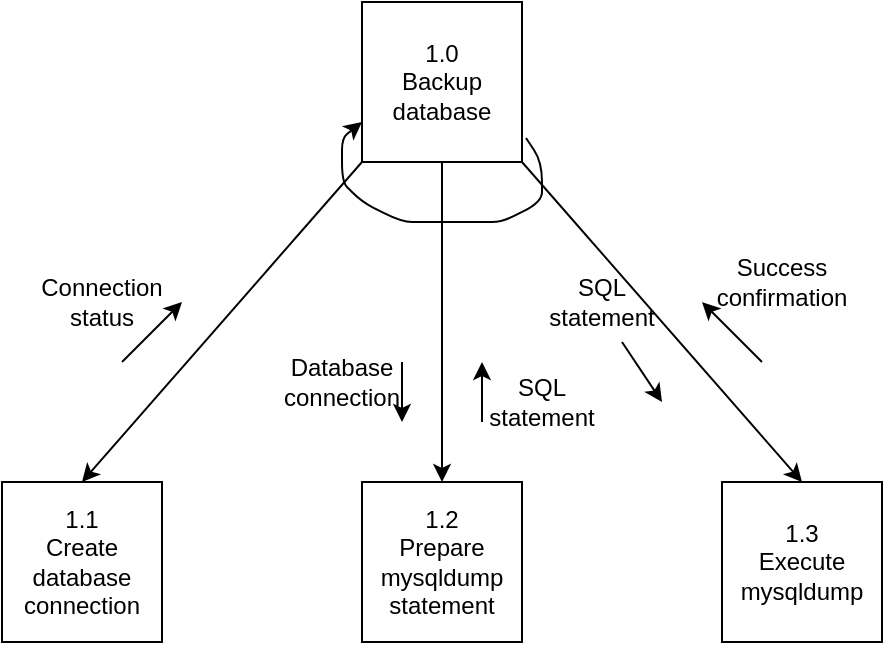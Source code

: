 <mxfile version="12.6.4" type="github"><diagram id="xe06HkWHHzPFj2pmdTzM" name="Page-1"><mxGraphModel dx="1102" dy="614" grid="1" gridSize="10" guides="1" tooltips="1" connect="1" arrows="1" fold="1" page="1" pageScale="1" pageWidth="850" pageHeight="1100" math="0" shadow="0"><root><mxCell id="0"/><mxCell id="1" parent="0"/><mxCell id="B_6eMQajW9eaSPTZJHrz-2" value="1.1&lt;br&gt;Create database connection" style="whiteSpace=wrap;html=1;aspect=fixed;" vertex="1" parent="1"><mxGeometry x="200" y="320" width="80" height="80" as="geometry"/></mxCell><mxCell id="B_6eMQajW9eaSPTZJHrz-4" value="1.0&lt;br&gt;Backup database" style="whiteSpace=wrap;html=1;aspect=fixed;" vertex="1" parent="1"><mxGeometry x="380" y="80" width="80" height="80" as="geometry"/></mxCell><mxCell id="B_6eMQajW9eaSPTZJHrz-5" value="1.3&lt;br&gt;Execute mysqldump" style="whiteSpace=wrap;html=1;aspect=fixed;" vertex="1" parent="1"><mxGeometry x="560" y="320" width="80" height="80" as="geometry"/></mxCell><mxCell id="B_6eMQajW9eaSPTZJHrz-12" value="" style="endArrow=classic;html=1;entryX=0.5;entryY=0;entryDx=0;entryDy=0;exitX=0;exitY=1;exitDx=0;exitDy=0;" edge="1" parent="1" source="B_6eMQajW9eaSPTZJHrz-4" target="B_6eMQajW9eaSPTZJHrz-2"><mxGeometry width="50" height="50" relative="1" as="geometry"><mxPoint x="400" y="230" as="sourcePoint"/><mxPoint x="450" y="180" as="targetPoint"/></mxGeometry></mxCell><mxCell id="B_6eMQajW9eaSPTZJHrz-13" value="" style="endArrow=classic;html=1;entryX=0.5;entryY=0;entryDx=0;entryDy=0;exitX=1;exitY=1;exitDx=0;exitDy=0;" edge="1" parent="1" source="B_6eMQajW9eaSPTZJHrz-4" target="B_6eMQajW9eaSPTZJHrz-5"><mxGeometry width="50" height="50" relative="1" as="geometry"><mxPoint x="570" y="230" as="sourcePoint"/><mxPoint x="620" y="180" as="targetPoint"/></mxGeometry></mxCell><mxCell id="B_6eMQajW9eaSPTZJHrz-15" value="" style="endArrow=classic;html=1;" edge="1" parent="1"><mxGeometry width="50" height="50" relative="1" as="geometry"><mxPoint x="260" y="260" as="sourcePoint"/><mxPoint x="290" y="230" as="targetPoint"/></mxGeometry></mxCell><mxCell id="B_6eMQajW9eaSPTZJHrz-16" value="" style="endArrow=classic;html=1;" edge="1" parent="1"><mxGeometry width="50" height="50" relative="1" as="geometry"><mxPoint x="580" y="260" as="sourcePoint"/><mxPoint x="550" y="230" as="targetPoint"/></mxGeometry></mxCell><mxCell id="B_6eMQajW9eaSPTZJHrz-17" value="" style="endArrow=classic;html=1;" edge="1" parent="1"><mxGeometry width="50" height="50" relative="1" as="geometry"><mxPoint x="510" y="250" as="sourcePoint"/><mxPoint x="530" y="280" as="targetPoint"/></mxGeometry></mxCell><mxCell id="B_6eMQajW9eaSPTZJHrz-20" value="Connection&lt;br&gt;status" style="text;html=1;strokeColor=none;fillColor=none;align=center;verticalAlign=middle;whiteSpace=wrap;rounded=0;" vertex="1" parent="1"><mxGeometry x="210" y="220" width="80" height="20" as="geometry"/></mxCell><mxCell id="B_6eMQajW9eaSPTZJHrz-21" value="SQL statement" style="text;html=1;strokeColor=none;fillColor=none;align=center;verticalAlign=middle;whiteSpace=wrap;rounded=0;" vertex="1" parent="1"><mxGeometry x="480" y="220" width="40" height="20" as="geometry"/></mxCell><mxCell id="B_6eMQajW9eaSPTZJHrz-22" value="Success confirmation" style="text;html=1;strokeColor=none;fillColor=none;align=center;verticalAlign=middle;whiteSpace=wrap;rounded=0;" vertex="1" parent="1"><mxGeometry x="570" y="210" width="40" height="20" as="geometry"/></mxCell><mxCell id="B_6eMQajW9eaSPTZJHrz-24" value="1.2&lt;br&gt;Prepare mysqldump statement" style="whiteSpace=wrap;html=1;aspect=fixed;" vertex="1" parent="1"><mxGeometry x="380" y="320" width="80" height="80" as="geometry"/></mxCell><mxCell id="B_6eMQajW9eaSPTZJHrz-25" value="" style="endArrow=classic;html=1;entryX=0.5;entryY=0;entryDx=0;entryDy=0;exitX=0.5;exitY=1;exitDx=0;exitDy=0;" edge="1" parent="1" source="B_6eMQajW9eaSPTZJHrz-4" target="B_6eMQajW9eaSPTZJHrz-24"><mxGeometry width="50" height="50" relative="1" as="geometry"><mxPoint x="380" y="300" as="sourcePoint"/><mxPoint x="430" y="250" as="targetPoint"/></mxGeometry></mxCell><mxCell id="B_6eMQajW9eaSPTZJHrz-26" value="" style="endArrow=classic;html=1;" edge="1" parent="1"><mxGeometry width="50" height="50" relative="1" as="geometry"><mxPoint x="400" y="260" as="sourcePoint"/><mxPoint x="400" y="290" as="targetPoint"/></mxGeometry></mxCell><mxCell id="B_6eMQajW9eaSPTZJHrz-27" value="" style="endArrow=classic;html=1;" edge="1" parent="1"><mxGeometry width="50" height="50" relative="1" as="geometry"><mxPoint x="440" y="290" as="sourcePoint"/><mxPoint x="440" y="260" as="targetPoint"/></mxGeometry></mxCell><mxCell id="B_6eMQajW9eaSPTZJHrz-28" value="Database connection" style="text;html=1;strokeColor=none;fillColor=none;align=center;verticalAlign=middle;whiteSpace=wrap;rounded=0;" vertex="1" parent="1"><mxGeometry x="340" y="260" width="60" height="20" as="geometry"/></mxCell><mxCell id="B_6eMQajW9eaSPTZJHrz-29" value="SQL statement" style="text;html=1;strokeColor=none;fillColor=none;align=center;verticalAlign=middle;whiteSpace=wrap;rounded=0;" vertex="1" parent="1"><mxGeometry x="440" y="270" width="60" height="20" as="geometry"/></mxCell><mxCell id="B_6eMQajW9eaSPTZJHrz-30" value="" style="endArrow=classic;html=1;exitX=1.025;exitY=0.85;exitDx=0;exitDy=0;exitPerimeter=0;entryX=0;entryY=0.75;entryDx=0;entryDy=0;" edge="1" parent="1" source="B_6eMQajW9eaSPTZJHrz-4" target="B_6eMQajW9eaSPTZJHrz-4"><mxGeometry width="50" height="50" relative="1" as="geometry"><mxPoint x="460" y="160" as="sourcePoint"/><mxPoint x="370" y="130" as="targetPoint"/><Array as="points"><mxPoint x="470" y="160"/><mxPoint x="470" y="180"/><mxPoint x="450" y="190"/><mxPoint x="440" y="190"/><mxPoint x="420" y="190"/><mxPoint x="400" y="190"/><mxPoint x="380" y="180"/><mxPoint x="370" y="170"/><mxPoint x="370" y="148"/></Array></mxGeometry></mxCell></root></mxGraphModel></diagram></mxfile>
